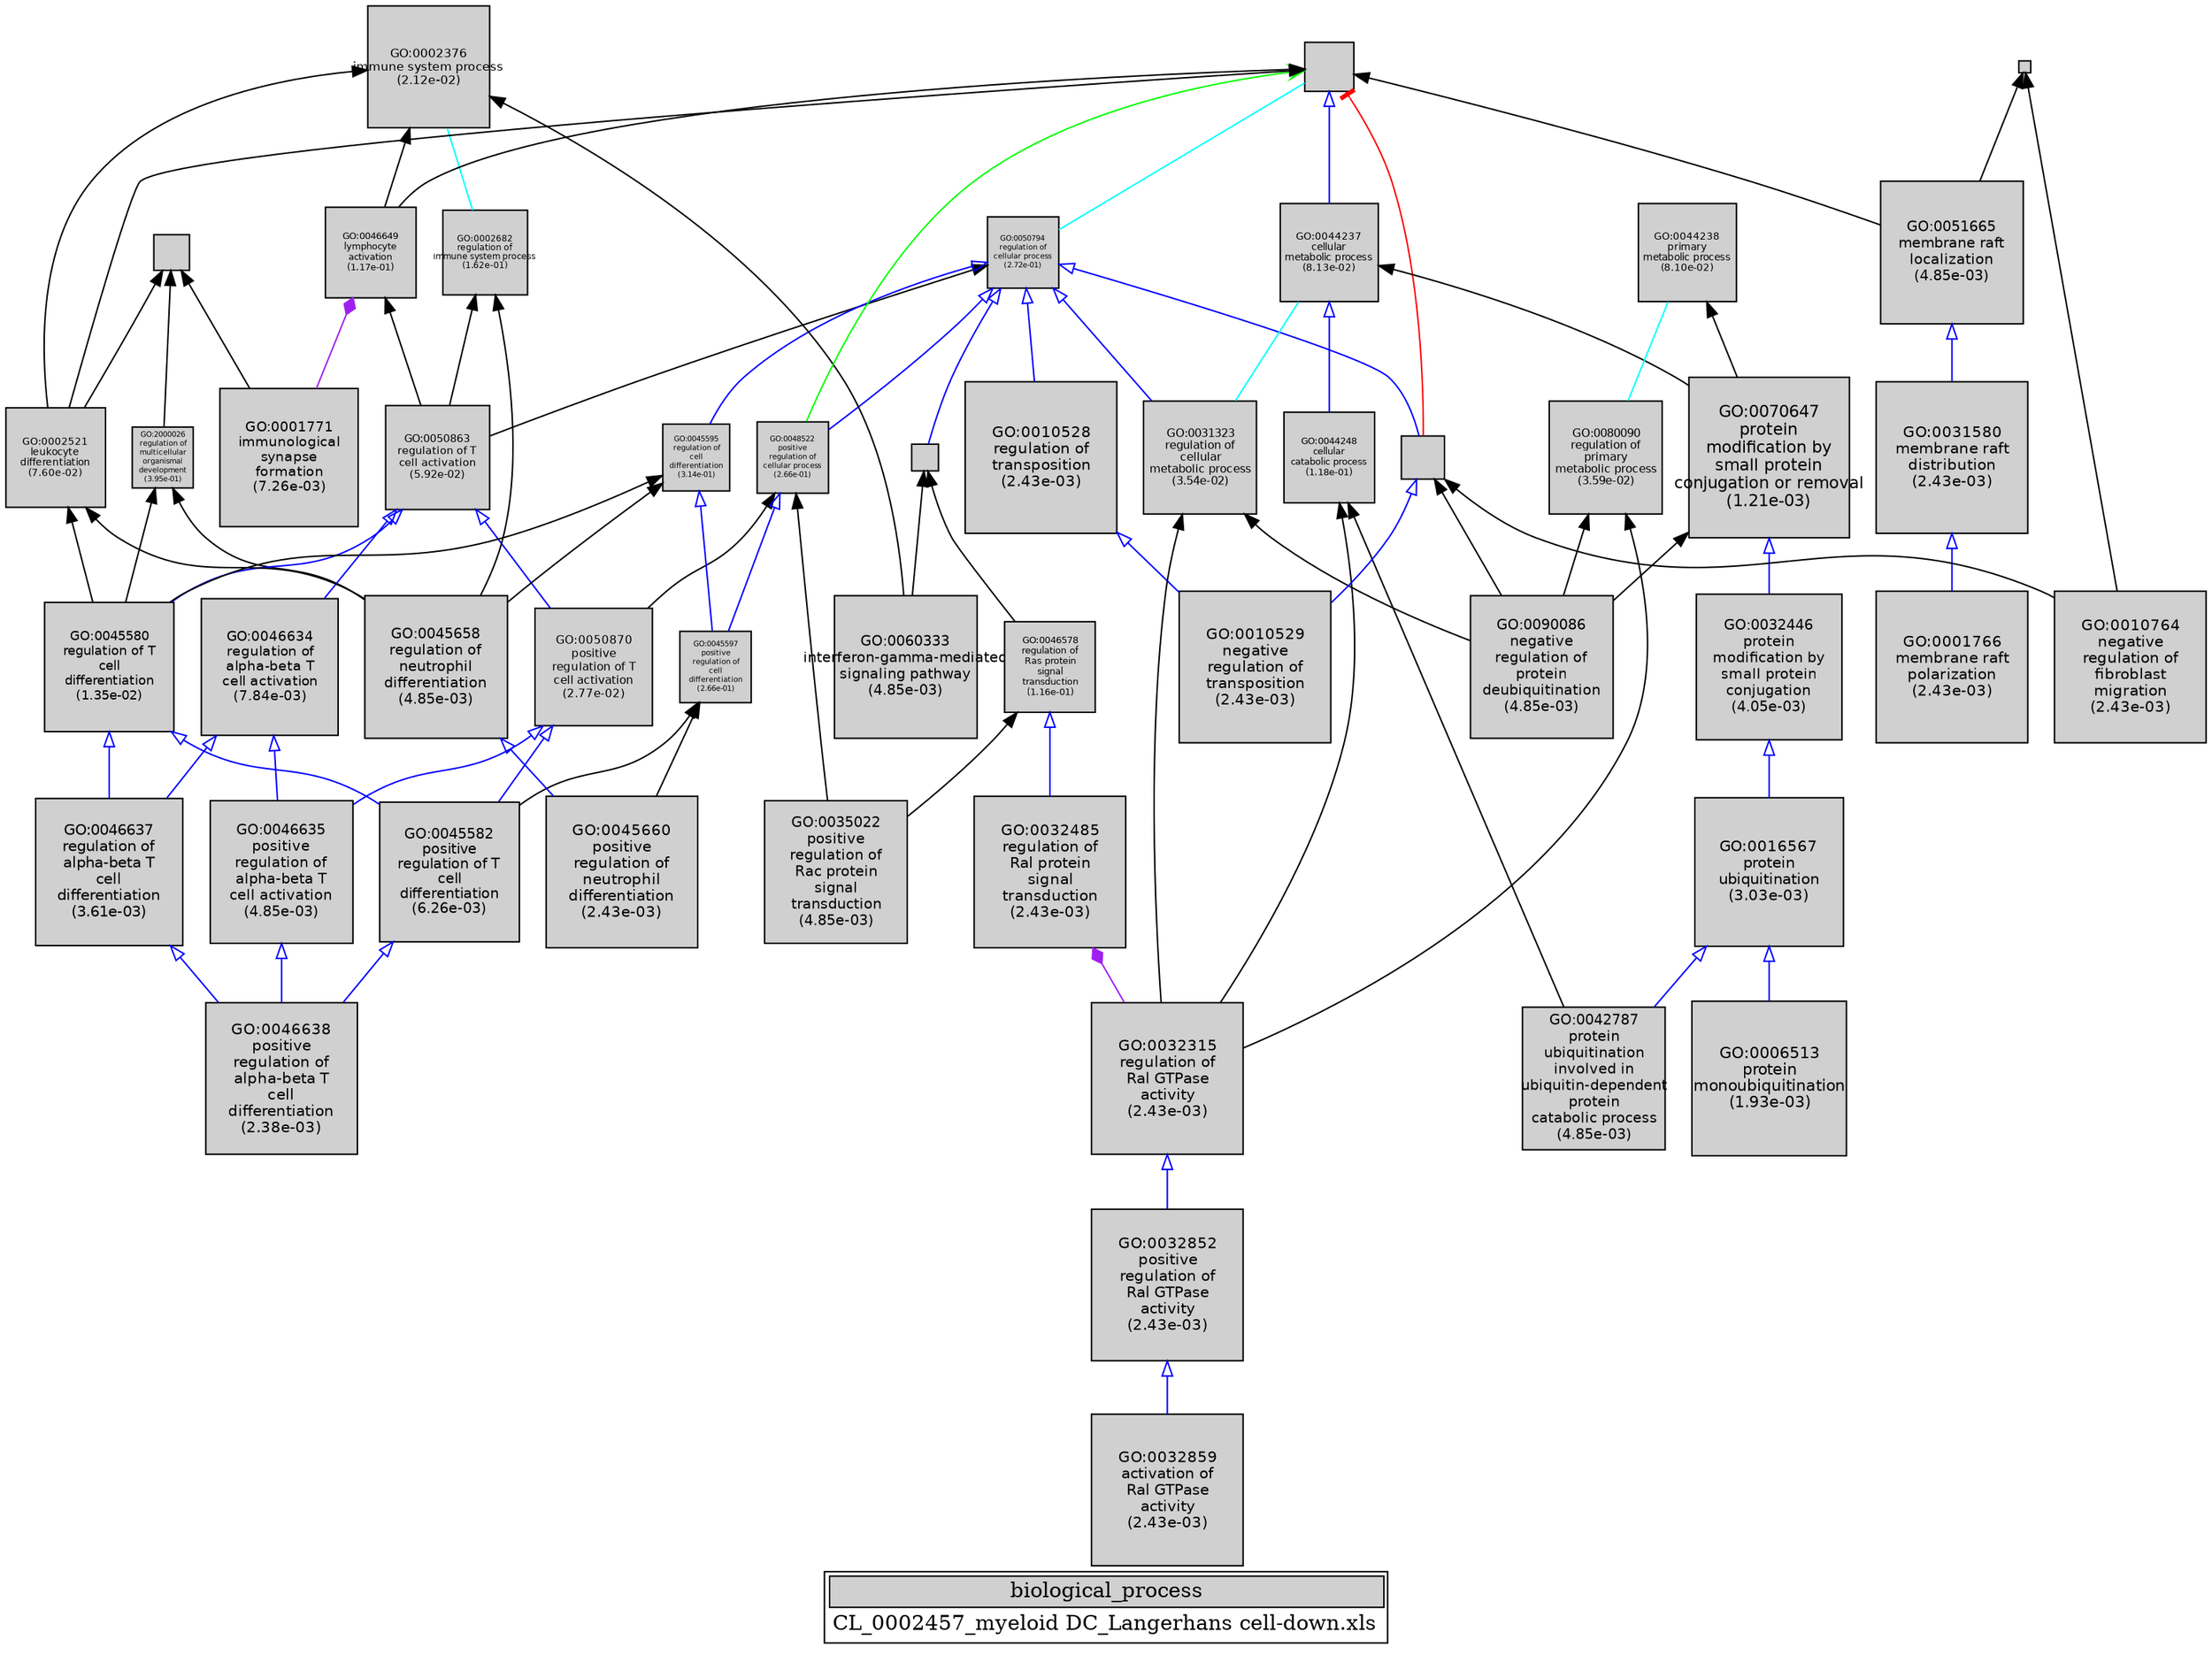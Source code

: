 digraph "biological_process" {
graph [ bgcolor = "#FFFFFF", label = <<TABLE COLOR="black" BGCOLOR="white"><TR><TD COLSPAN="2" BGCOLOR="#D0D0D0"><FONT COLOR="black">biological_process</FONT></TD></TR><TR><TD BORDER="0">CL_0002457_myeloid DC_Langerhans cell-down.xls</TD></TR></TABLE>> ];
node [ fontname = "Helvetica" ];

subgraph "nodes" {

node [ style = "filled", fixedsize = "true", width = 1, shape = "box", fontsize = 9, fillcolor = "#D0D0D0", fontcolor = "black", color = "black" ];

"GO:0007165" [ URL = "#GO:0007165", label = "", width = 0.244574320392, shape = "box", height = 0.244574320392 ];
"GO:0010529" [ URL = "#GO:0010529", label = <<TABLE BORDER="0"><TR><TD>GO:0010529<BR/>negative<BR/>regulation of<BR/>transposition<BR/>(2.43e-03)</TD></TR></TABLE>>, width = 1.42030764941, shape = "box", fontsize = 10.2262150758, height = 1.42030764941 ];
"GO:0046638" [ URL = "#GO:0046638", label = <<TABLE BORDER="0"><TR><TD>GO:0046638<BR/>positive<BR/>regulation of<BR/>alpha-beta T<BR/>cell<BR/>differentiation<BR/>(2.38e-03)</TD></TR></TABLE>>, width = 1.42230635513, shape = "box", fontsize = 10.2406057569, height = 1.42230635513 ];
"GO:0031580" [ URL = "#GO:0031580", label = <<TABLE BORDER="0"><TR><TD>GO:0031580<BR/>membrane raft<BR/>distribution<BR/>(2.43e-03)</TD></TR></TABLE>>, width = 1.42030764941, shape = "box", fontsize = 10.2262150758, height = 1.42030764941 ];
"GO:0046635" [ URL = "#GO:0046635", label = <<TABLE BORDER="0"><TR><TD>GO:0046635<BR/>positive<BR/>regulation of<BR/>alpha-beta T<BR/>cell activation<BR/>(4.85e-03)</TD></TR></TABLE>>, width = 1.3364426469, shape = "box", fontsize = 9.6223870577, height = 1.3364426469 ];
"GO:0010528" [ URL = "#GO:0010528", label = <<TABLE BORDER="0"><TR><TD>GO:0010528<BR/>regulation of<BR/>transposition<BR/>(2.43e-03)</TD></TR></TABLE>>, width = 1.42030764941, shape = "box", fontsize = 10.2262150758, height = 1.42030764941 ];
"GO:2000026" [ URL = "#GO:2000026", label = <<TABLE BORDER="0"><TR><TD>GO:2000026<BR/>regulation of<BR/>multicellular<BR/>organismal<BR/>development<BR/>(3.95e-01)</TD></TR></TABLE>>, width = 0.565734612757, shape = "box", fontsize = 5.0, height = 0.565734612757 ];
"GO:0032485" [ URL = "#GO:0032485", label = <<TABLE BORDER="0"><TR><TD>GO:0032485<BR/>regulation of<BR/>Ral protein<BR/>signal<BR/>transduction<BR/>(2.43e-03)</TD></TR></TABLE>>, width = 1.42030764941, shape = "box", fontsize = 10.2262150758, height = 1.42030764941 ];
"GO:0050863" [ URL = "#GO:0050863", label = <<TABLE BORDER="0"><TR><TD>GO:0050863<BR/>regulation of T<BR/>cell activation<BR/>(5.92e-02)</TD></TR></TABLE>>, width = 0.975774438317, shape = "box", fontsize = 7.02557595588, height = 0.975774438317 ];
"GO:0001771" [ URL = "#GO:0001771", label = <<TABLE BORDER="0"><TR><TD>GO:0001771<BR/>immunological<BR/>synapse<BR/>formation<BR/>(7.26e-03)</TD></TR></TABLE>>, width = 1.28523949363, shape = "box", fontsize = 9.2537243541, height = 1.28523949363 ];
"GO:0032446" [ URL = "#GO:0032446", label = <<TABLE BORDER="0"><TR><TD>GO:0032446<BR/>protein<BR/>modification by<BR/>small protein<BR/>conjugation<BR/>(4.05e-03)</TD></TR></TABLE>>, width = 1.35893930419, shape = "box", fontsize = 9.78436299015, height = 1.35893930419 ];
"GO:0051179" [ URL = "#GO:0051179", label = "", width = 0.115788340263, shape = "box", height = 0.115788340263 ];
"GO:0050870" [ URL = "#GO:0050870", label = <<TABLE BORDER="0"><TR><TD>GO:0050870<BR/>positive<BR/>regulation of T<BR/>cell activation<BR/>(2.77e-02)</TD></TR></TABLE>>, width = 1.0981165214, shape = "box", fontsize = 7.90643895405, height = 1.0981165214 ];
"GO:0050794" [ URL = "#GO:0050794", label = <<TABLE BORDER="0"><TR><TD>GO:0050794<BR/>regulation of<BR/>cellular process<BR/>(2.72e-01)</TD></TR></TABLE>>, width = 0.66603879623, shape = "box", fontsize = 5.0, height = 0.66603879623 ];
"GO:0070647" [ URL = "#GO:0070647", label = <<TABLE BORDER="0"><TR><TD>GO:0070647<BR/>protein<BR/>modification by<BR/>small protein<BR/>conjugation or removal<BR/>(1.21e-03)</TD></TR></TABLE>>, width = 1.5, shape = "box", fontsize = 10.8, height = 1.5 ];
"GO:0010764" [ URL = "#GO:0010764", label = <<TABLE BORDER="0"><TR><TD>GO:0010764<BR/>negative<BR/>regulation of<BR/>fibroblast<BR/>migration<BR/>(2.43e-03)</TD></TR></TABLE>>, width = 1.42030764941, shape = "box", fontsize = 10.2262150758, height = 1.42030764941 ];
"GO:0035022" [ URL = "#GO:0035022", label = <<TABLE BORDER="0"><TR><TD>GO:0035022<BR/>positive<BR/>regulation of<BR/>Rac protein<BR/>signal<BR/>transduction<BR/>(4.85e-03)</TD></TR></TABLE>>, width = 1.33664063334, shape = "box", fontsize = 9.62381256002, height = 1.33664063334 ];
"GO:0045582" [ URL = "#GO:0045582", label = <<TABLE BORDER="0"><TR><TD>GO:0045582<BR/>positive<BR/>regulation of T<BR/>cell<BR/>differentiation<BR/>(6.26e-03)</TD></TR></TABLE>>, width = 1.30424817793, shape = "box", fontsize = 9.39058688111, height = 1.30424817793 ];
"GO:0048522" [ URL = "#GO:0048522", label = <<TABLE BORDER="0"><TR><TD>GO:0048522<BR/>positive<BR/>regulation of<BR/>cellular process<BR/>(2.66e-01)</TD></TR></TABLE>>, width = 0.672283254267, shape = "box", fontsize = 5.0, height = 0.672283254267 ];
"GO:0042787" [ URL = "#GO:0042787", label = <<TABLE BORDER="0"><TR><TD>GO:0042787<BR/>protein<BR/>ubiquitination<BR/>involved in<BR/>ubiquitin-dependent<BR/>protein<BR/>catabolic process<BR/>(4.85e-03)</TD></TR></TABLE>>, width = 1.3364426469, shape = "box", fontsize = 9.6223870577, height = 1.3364426469 ];
"GO:0032852" [ URL = "#GO:0032852", label = <<TABLE BORDER="0"><TR><TD>GO:0032852<BR/>positive<BR/>regulation of<BR/>Ral GTPase<BR/>activity<BR/>(2.43e-03)</TD></TR></TABLE>>, width = 1.42030764941, shape = "box", fontsize = 10.2262150758, height = 1.42030764941 ];
"GO:0016567" [ URL = "#GO:0016567", label = <<TABLE BORDER="0"><TR><TD>GO:0016567<BR/>protein<BR/>ubiquitination<BR/>(3.03e-03)</TD></TR></TABLE>>, width = 1.39386749647, shape = "box", fontsize = 10.0358459746, height = 1.39386749647 ];
"GO:0044248" [ URL = "#GO:0044248", label = <<TABLE BORDER="0"><TR><TD>GO:0044248<BR/>cellular<BR/>catabolic process<BR/>(1.18e-01)</TD></TR></TABLE>>, width = 0.85011835658, shape = "box", fontsize = 6.12085216737, height = 0.85011835658 ];
"GO:0080090" [ URL = "#GO:0080090", label = <<TABLE BORDER="0"><TR><TD>GO:0080090<BR/>regulation of<BR/>primary<BR/>metabolic process<BR/>(3.59e-02)</TD></TR></TABLE>>, width = 1.05800289454, shape = "box", fontsize = 7.61762084068, height = 1.05800289454 ];
"GO:0032859" [ URL = "#GO:0032859", label = <<TABLE BORDER="0"><TR><TD>GO:0032859<BR/>activation of<BR/>Ral GTPase<BR/>activity<BR/>(2.43e-03)</TD></TR></TABLE>>, width = 1.42030764941, shape = "box", fontsize = 10.2262150758, height = 1.42030764941 ];
"GO:0001766" [ URL = "#GO:0001766", label = <<TABLE BORDER="0"><TR><TD>GO:0001766<BR/>membrane raft<BR/>polarization<BR/>(2.43e-03)</TD></TR></TABLE>>, width = 1.42030764941, shape = "box", fontsize = 10.2262150758, height = 1.42030764941 ];
"GO:0002682" [ URL = "#GO:0002682", label = <<TABLE BORDER="0"><TR><TD>GO:0002682<BR/>regulation of<BR/>immune system process<BR/>(1.62e-01)</TD></TR></TABLE>>, width = 0.785170953097, shape = "box", fontsize = 5.6532308623, height = 0.785170953097 ];
"GO:0046634" [ URL = "#GO:0046634", label = <<TABLE BORDER="0"><TR><TD>GO:0046634<BR/>regulation of<BR/>alpha-beta T<BR/>cell activation<BR/>(7.84e-03)</TD></TR></TABLE>>, width = 1.27527670046, shape = "box", fontsize = 9.18199224335, height = 1.27527670046 ];
"GO:0046649" [ URL = "#GO:0046649", label = <<TABLE BORDER="0"><TR><TD>GO:0046649<BR/>lymphocyte<BR/>activation<BR/>(1.17e-01)</TD></TR></TABLE>>, width = 0.851337993351, shape = "box", fontsize = 6.12963355212, height = 0.851337993351 ];
"GO:0032315" [ URL = "#GO:0032315", label = <<TABLE BORDER="0"><TR><TD>GO:0032315<BR/>regulation of<BR/>Ral GTPase<BR/>activity<BR/>(2.43e-03)</TD></TR></TABLE>>, width = 1.42030764941, shape = "box", fontsize = 10.2262150758, height = 1.42030764941 ];
"GO:0045595" [ URL = "#GO:0045595", label = <<TABLE BORDER="0"><TR><TD>GO:0045595<BR/>regulation of<BR/>cell<BR/>differentiation<BR/>(3.14e-01)</TD></TR></TABLE>>, width = 0.629273863666, shape = "box", fontsize = 5.0, height = 0.629273863666 ];
"GO:0045597" [ URL = "#GO:0045597", label = <<TABLE BORDER="0"><TR><TD>GO:0045597<BR/>positive<BR/>regulation of<BR/>cell<BR/>differentiation<BR/>(2.66e-01)</TD></TR></TABLE>>, width = 0.672064435266, shape = "box", fontsize = 5.0, height = 0.672064435266 ];
"GO:0045580" [ URL = "#GO:0045580", label = <<TABLE BORDER="0"><TR><TD>GO:0045580<BR/>regulation of T<BR/>cell<BR/>differentiation<BR/>(1.35e-02)</TD></TR></TABLE>>, width = 1.20214181227, shape = "box", fontsize = 8.65542104832, height = 1.20214181227 ];
"GO:0046637" [ URL = "#GO:0046637", label = <<TABLE BORDER="0"><TR><TD>GO:0046637<BR/>regulation of<BR/>alpha-beta T<BR/>cell<BR/>differentiation<BR/>(3.61e-03)</TD></TR></TABLE>>, width = 1.37277806305, shape = "box", fontsize = 9.88400205397, height = 1.37277806305 ];
"GO:0002376" [ URL = "#GO:0002376", label = <<TABLE BORDER="0"><TR><TD>GO:0002376<BR/>immune system process<BR/>(2.12e-02)</TD></TR></TABLE>>, width = 1.13784901734, shape = "box", fontsize = 8.19251292487, height = 1.13784901734 ];
"GO:0006513" [ URL = "#GO:0006513", label = <<TABLE BORDER="0"><TR><TD>GO:0006513<BR/>protein<BR/>monoubiquitination<BR/>(1.93e-03)</TD></TR></TABLE>>, width = 1.44670493996, shape = "box", fontsize = 10.4162755677, height = 1.44670493996 ];
"GO:0031323" [ URL = "#GO:0031323", label = <<TABLE BORDER="0"><TR><TD>GO:0031323<BR/>regulation of<BR/>cellular<BR/>metabolic process<BR/>(3.54e-02)</TD></TR></TABLE>>, width = 1.06008420753, shape = "box", fontsize = 7.63260629425, height = 1.06008420753 ];
"GO:0002521" [ URL = "#GO:0002521", label = <<TABLE BORDER="0"><TR><TD>GO:0002521<BR/>leukocyte<BR/>differentiation<BR/>(7.60e-02)</TD></TR></TABLE>>, width = 0.9322775662, shape = "box", fontsize = 6.71239847664, height = 0.9322775662 ];
"GO:0090086" [ URL = "#GO:0090086", label = <<TABLE BORDER="0"><TR><TD>GO:0090086<BR/>negative<BR/>regulation of<BR/>protein<BR/>deubiquitination<BR/>(4.85e-03)</TD></TR></TABLE>>, width = 1.33664063334, shape = "box", fontsize = 9.62381256002, height = 1.33664063334 ];
"GO:0060333" [ URL = "#GO:0060333", label = <<TABLE BORDER="0"><TR><TD>GO:0060333<BR/>interferon-gamma-mediated<BR/>signaling pathway<BR/>(4.85e-03)</TD></TR></TABLE>>, width = 1.33664063334, shape = "box", fontsize = 9.62381256002, height = 1.33664063334 ];
"GO:0051665" [ URL = "#GO:0051665", label = <<TABLE BORDER="0"><TR><TD>GO:0051665<BR/>membrane raft<BR/>localization<BR/>(4.85e-03)</TD></TR></TABLE>>, width = 1.33664063334, shape = "box", fontsize = 9.62381256002, height = 1.33664063334 ];
"GO:0032501" [ URL = "#GO:0032501", label = "", width = 0.337786000962, shape = "box", height = 0.337786000962 ];
"GO:0048523" [ URL = "#GO:0048523", label = "", width = 0.403812884224, shape = "box", height = 0.403812884224 ];
"GO:0009987" [ URL = "#GO:0009987", label = "", width = 0.464281237829, shape = "box", height = 0.464281237829 ];
"GO:0046578" [ URL = "#GO:0046578", label = <<TABLE BORDER="0"><TR><TD>GO:0046578<BR/>regulation of<BR/>Ras protein<BR/>signal<BR/>transduction<BR/>(1.16e-01)</TD></TR></TABLE>>, width = 0.852666632247, shape = "box", fontsize = 6.13919975218, height = 0.852666632247 ];
"GO:0044237" [ URL = "#GO:0044237", label = <<TABLE BORDER="0"><TR><TD>GO:0044237<BR/>cellular<BR/>metabolic process<BR/>(8.13e-02)</TD></TR></TABLE>>, width = 0.91998490782, shape = "box", fontsize = 6.6238913363, height = 0.91998490782 ];
"GO:0045658" [ URL = "#GO:0045658", label = <<TABLE BORDER="0"><TR><TD>GO:0045658<BR/>regulation of<BR/>neutrophil<BR/>differentiation<BR/>(4.85e-03)</TD></TR></TABLE>>, width = 1.33664063334, shape = "box", fontsize = 9.62381256002, height = 1.33664063334 ];
"GO:0045660" [ URL = "#GO:0045660", label = <<TABLE BORDER="0"><TR><TD>GO:0045660<BR/>positive<BR/>regulation of<BR/>neutrophil<BR/>differentiation<BR/>(2.43e-03)</TD></TR></TABLE>>, width = 1.42030764941, shape = "box", fontsize = 10.2262150758, height = 1.42030764941 ];
"GO:0044238" [ URL = "#GO:0044238", label = <<TABLE BORDER="0"><TR><TD>GO:0044238<BR/>primary<BR/>metabolic process<BR/>(8.10e-02)</TD></TR></TABLE>>, width = 0.920819979175, shape = "box", fontsize = 6.62990385006, height = 0.920819979175 ];
}
subgraph "edges" {


edge [ dir = "back", weight = 1 ];
subgraph "regulates" {


edge [ color = "cyan", arrowtail = "none" ];
subgraph "positive" {


edge [ color = "green", arrowtail = "vee" ];
"GO:0009987" -> "GO:0048522";
}
subgraph "negative" {


edge [ color = "red", arrowtail = "tee" ];
"GO:0009987" -> "GO:0048523";
}
"GO:0002376" -> "GO:0002682";
"GO:0009987" -> "GO:0050794";
"GO:0044237" -> "GO:0031323";
"GO:0044238" -> "GO:0080090";
}
subgraph "part_of" {


edge [ color = "purple", arrowtail = "diamond", weight = 2.5 ];
"GO:0046649" -> "GO:0001771";
"GO:0032485" -> "GO:0032315";
}
subgraph "is_a" {


edge [ color = "blue", arrowtail = "empty", weight = 5.0 ];
"GO:0048523" -> "GO:0010529";
"GO:0045580" -> "GO:0046637";
"GO:0070647" -> "GO:0032446";
"GO:0045580" -> "GO:0045582";
"GO:0045582" -> "GO:0046638";
"GO:0051665" -> "GO:0031580";
"GO:0031580" -> "GO:0001766";
"GO:0046634" -> "GO:0046637";
"GO:0050863" -> "GO:0045580";
"GO:0050794" -> "GO:0010528";
"GO:0010528" -> "GO:0010529";
"GO:0050794" -> "GO:0048522";
"GO:0046637" -> "GO:0046638";
"GO:0009987" -> "GO:0044237";
"GO:0050794" -> "GO:0007165";
"GO:0050794" -> "GO:0045595";
"GO:0016567" -> "GO:0006513";
"GO:0045595" -> "GO:0045597";
"GO:0050870" -> "GO:0046635";
"GO:0044237" -> "GO:0044248";
"GO:0046634" -> "GO:0046635";
"GO:0050863" -> "GO:0050870";
"GO:0032852" -> "GO:0032859";
"GO:0046578" -> "GO:0032485";
"GO:0048522" -> "GO:0045597";
"GO:0050863" -> "GO:0046634";
"GO:0045658" -> "GO:0045660";
"GO:0032446" -> "GO:0016567";
"GO:0050870" -> "GO:0045582";
"GO:0032315" -> "GO:0032852";
"GO:0016567" -> "GO:0042787";
"GO:0050794" -> "GO:0048523";
"GO:0050794" -> "GO:0031323";
"GO:0046635" -> "GO:0046638";
}
"GO:0044248" -> "GO:0042787";
"GO:0045597" -> "GO:0045582";
"GO:0031323" -> "GO:0090086";
"GO:0009987" -> "GO:0046649";
"GO:0032501" -> "GO:0002521";
"GO:0007165" -> "GO:0060333";
"GO:2000026" -> "GO:0045580";
"GO:0002521" -> "GO:0045580";
"GO:0048522" -> "GO:0050870";
"GO:0048523" -> "GO:0010764";
"GO:0070647" -> "GO:0090086";
"GO:0044238" -> "GO:0070647";
"GO:0080090" -> "GO:0032315";
"GO:0002521" -> "GO:0045658";
"GO:0045595" -> "GO:0045658";
"GO:0002376" -> "GO:0046649";
"GO:0050794" -> "GO:0050863";
"GO:0045595" -> "GO:0045580";
"GO:0048522" -> "GO:0035022";
"GO:0009987" -> "GO:0002521";
"GO:0080090" -> "GO:0090086";
"GO:0046578" -> "GO:0035022";
"GO:0046649" -> "GO:0050863";
"GO:0051179" -> "GO:0051665";
"GO:0007165" -> "GO:0046578";
"GO:0048523" -> "GO:0090086";
"GO:0002682" -> "GO:0045658";
"GO:0051179" -> "GO:0010764";
"GO:0002376" -> "GO:0060333";
"GO:2000026" -> "GO:0045658";
"GO:0044237" -> "GO:0070647";
"GO:0002376" -> "GO:0002521";
"GO:0032501" -> "GO:0001771";
"GO:0032501" -> "GO:2000026";
"GO:0045597" -> "GO:0045660";
"GO:0031323" -> "GO:0032315";
"GO:0009987" -> "GO:0051665";
"GO:0002682" -> "GO:0050863";
"GO:0044248" -> "GO:0032315";
}
}
